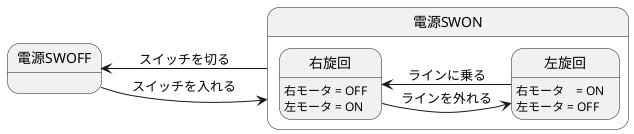 @startuml 演習6-5-3_ステートマシン図_ライントレーサー
left to right direction
state 電源SWON{
    state 右旋回{
        右旋回: 右モータ = OFF
        右旋回: 左モータ = ON 
    }
    state 左旋回{
        左旋回: 右モータ　= ON
        左旋回: 左モータ = OFF
    }
}
state 電源SWOFF
電源SWOFF --> 電源SWON : スイッチを入れる
電源SWOFF <-- 電源SWON : スイッチを切る
右旋回 --> 左旋回 :ラインを外れる

右旋回 <-- 左旋回 :ラインに乗る

@enduml